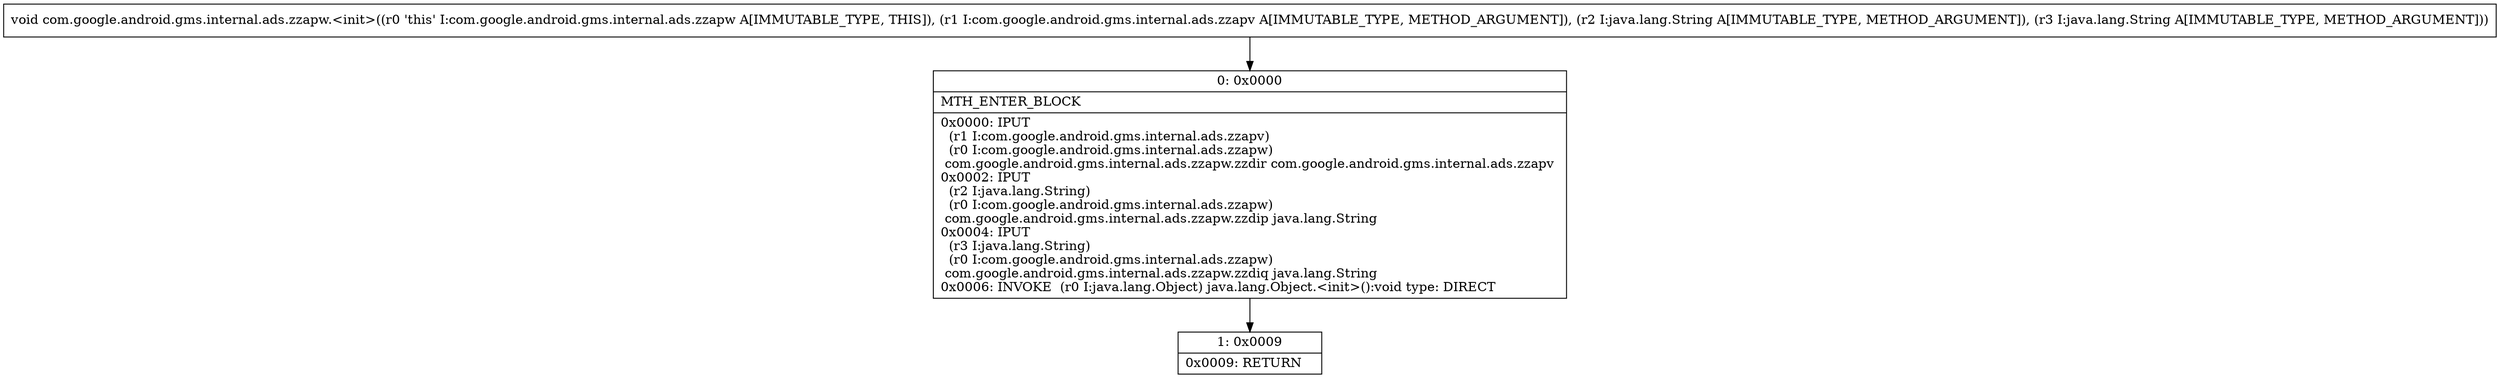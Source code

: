 digraph "CFG forcom.google.android.gms.internal.ads.zzapw.\<init\>(Lcom\/google\/android\/gms\/internal\/ads\/zzapv;Ljava\/lang\/String;Ljava\/lang\/String;)V" {
Node_0 [shape=record,label="{0\:\ 0x0000|MTH_ENTER_BLOCK\l|0x0000: IPUT  \l  (r1 I:com.google.android.gms.internal.ads.zzapv)\l  (r0 I:com.google.android.gms.internal.ads.zzapw)\l com.google.android.gms.internal.ads.zzapw.zzdir com.google.android.gms.internal.ads.zzapv \l0x0002: IPUT  \l  (r2 I:java.lang.String)\l  (r0 I:com.google.android.gms.internal.ads.zzapw)\l com.google.android.gms.internal.ads.zzapw.zzdip java.lang.String \l0x0004: IPUT  \l  (r3 I:java.lang.String)\l  (r0 I:com.google.android.gms.internal.ads.zzapw)\l com.google.android.gms.internal.ads.zzapw.zzdiq java.lang.String \l0x0006: INVOKE  (r0 I:java.lang.Object) java.lang.Object.\<init\>():void type: DIRECT \l}"];
Node_1 [shape=record,label="{1\:\ 0x0009|0x0009: RETURN   \l}"];
MethodNode[shape=record,label="{void com.google.android.gms.internal.ads.zzapw.\<init\>((r0 'this' I:com.google.android.gms.internal.ads.zzapw A[IMMUTABLE_TYPE, THIS]), (r1 I:com.google.android.gms.internal.ads.zzapv A[IMMUTABLE_TYPE, METHOD_ARGUMENT]), (r2 I:java.lang.String A[IMMUTABLE_TYPE, METHOD_ARGUMENT]), (r3 I:java.lang.String A[IMMUTABLE_TYPE, METHOD_ARGUMENT])) }"];
MethodNode -> Node_0;
Node_0 -> Node_1;
}

